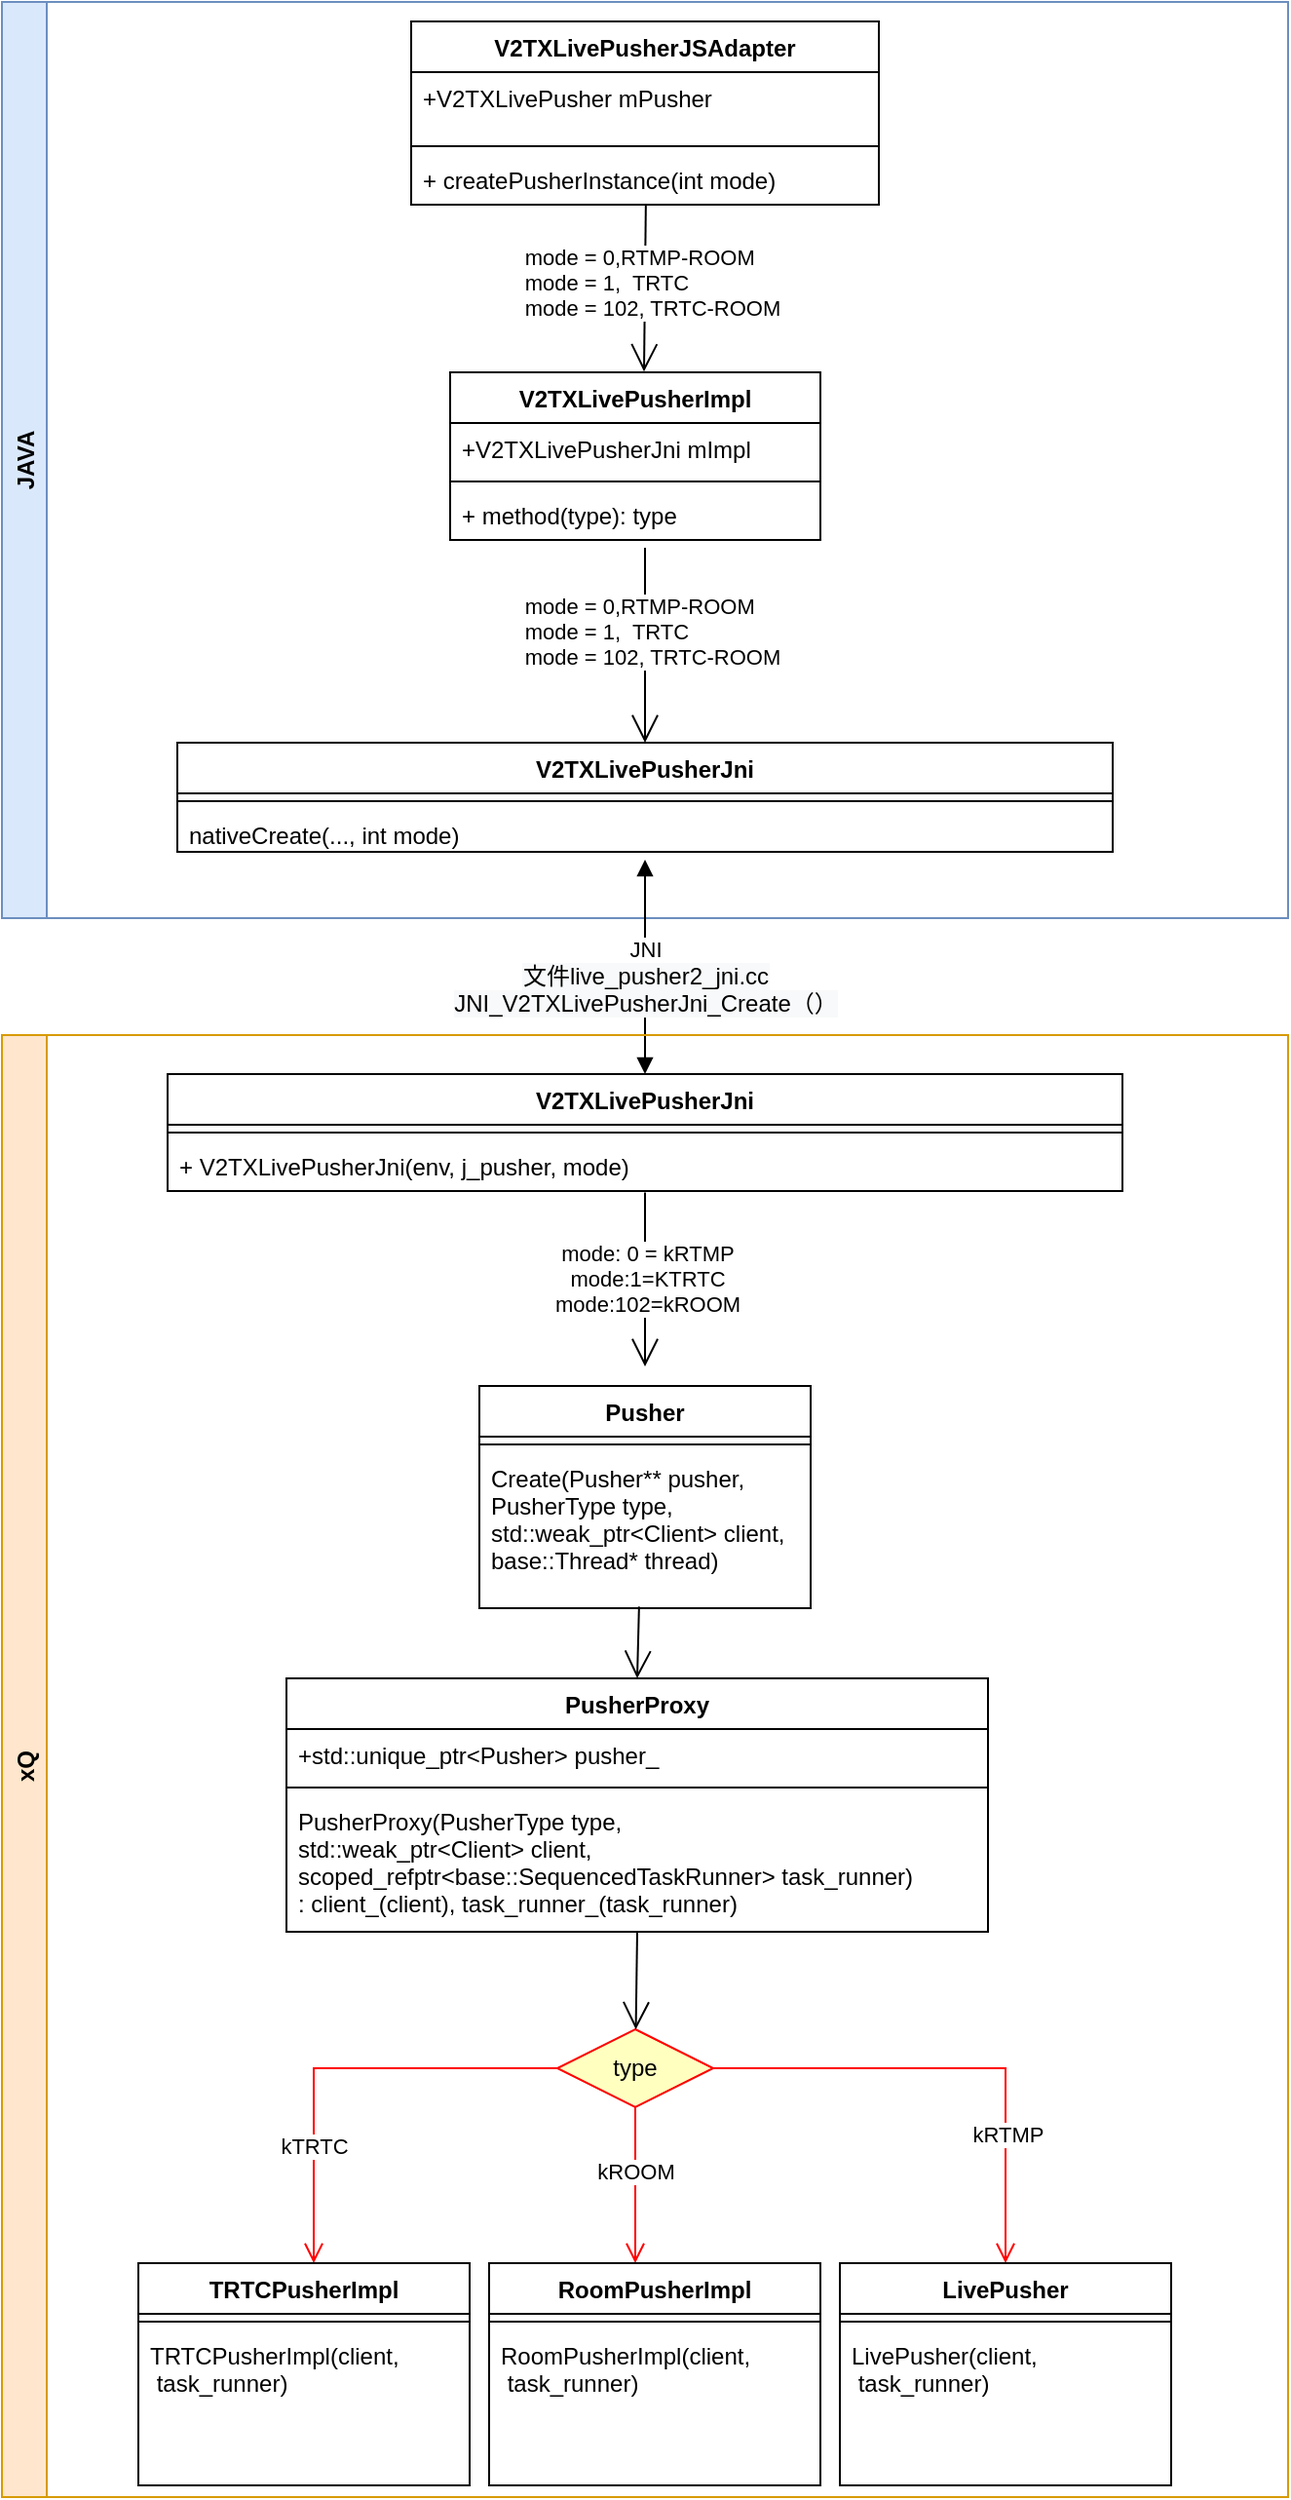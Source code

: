 <mxfile version="19.0.0" type="github">
  <diagram id="C5RBs43oDa-KdzZeNtuy" name="Page-1">
    <mxGraphModel dx="940" dy="614" grid="1" gridSize="10" guides="1" tooltips="1" connect="1" arrows="1" fold="1" page="1" pageScale="1" pageWidth="827" pageHeight="1169" math="0" shadow="0">
      <root>
        <mxCell id="WIyWlLk6GJQsqaUBKTNV-0" />
        <mxCell id="WIyWlLk6GJQsqaUBKTNV-1" parent="WIyWlLk6GJQsqaUBKTNV-0" />
        <mxCell id="IDjnJ62qDtEvt0z7PZGD-0" value="V2TXLivePusherJSAdapter" style="swimlane;fontStyle=1;align=center;verticalAlign=top;childLayout=stackLayout;horizontal=1;startSize=26;horizontalStack=0;resizeParent=1;resizeParentMax=0;resizeLast=0;collapsible=1;marginBottom=0;" parent="WIyWlLk6GJQsqaUBKTNV-1" vertex="1">
          <mxGeometry x="280" y="140" width="240" height="94" as="geometry" />
        </mxCell>
        <mxCell id="IDjnJ62qDtEvt0z7PZGD-1" value="+V2TXLivePusher                   mPusher" style="text;strokeColor=none;fillColor=none;align=left;verticalAlign=top;spacingLeft=4;spacingRight=4;overflow=hidden;rotatable=0;points=[[0,0.5],[1,0.5]];portConstraint=eastwest;" parent="IDjnJ62qDtEvt0z7PZGD-0" vertex="1">
          <mxGeometry y="26" width="240" height="34" as="geometry" />
        </mxCell>
        <mxCell id="IDjnJ62qDtEvt0z7PZGD-2" value="" style="line;strokeWidth=1;fillColor=none;align=left;verticalAlign=middle;spacingTop=-1;spacingLeft=3;spacingRight=3;rotatable=0;labelPosition=right;points=[];portConstraint=eastwest;" parent="IDjnJ62qDtEvt0z7PZGD-0" vertex="1">
          <mxGeometry y="60" width="240" height="8" as="geometry" />
        </mxCell>
        <mxCell id="IDjnJ62qDtEvt0z7PZGD-3" value="+ createPusherInstance(int mode)" style="text;strokeColor=none;fillColor=none;align=left;verticalAlign=top;spacingLeft=4;spacingRight=4;overflow=hidden;rotatable=0;points=[[0,0.5],[1,0.5]];portConstraint=eastwest;" parent="IDjnJ62qDtEvt0z7PZGD-0" vertex="1">
          <mxGeometry y="68" width="240" height="26" as="geometry" />
        </mxCell>
        <mxCell id="IDjnJ62qDtEvt0z7PZGD-4" value="V2TXLivePusherImpl" style="swimlane;fontStyle=1;align=center;verticalAlign=top;childLayout=stackLayout;horizontal=1;startSize=26;horizontalStack=0;resizeParent=1;resizeParentMax=0;resizeLast=0;collapsible=1;marginBottom=0;" parent="WIyWlLk6GJQsqaUBKTNV-1" vertex="1">
          <mxGeometry x="300" y="320" width="190" height="86" as="geometry" />
        </mxCell>
        <mxCell id="IDjnJ62qDtEvt0z7PZGD-5" value="+V2TXLivePusherJni mImpl" style="text;strokeColor=none;fillColor=none;align=left;verticalAlign=top;spacingLeft=4;spacingRight=4;overflow=hidden;rotatable=0;points=[[0,0.5],[1,0.5]];portConstraint=eastwest;" parent="IDjnJ62qDtEvt0z7PZGD-4" vertex="1">
          <mxGeometry y="26" width="190" height="26" as="geometry" />
        </mxCell>
        <mxCell id="IDjnJ62qDtEvt0z7PZGD-6" value="" style="line;strokeWidth=1;fillColor=none;align=left;verticalAlign=middle;spacingTop=-1;spacingLeft=3;spacingRight=3;rotatable=0;labelPosition=right;points=[];portConstraint=eastwest;" parent="IDjnJ62qDtEvt0z7PZGD-4" vertex="1">
          <mxGeometry y="52" width="190" height="8" as="geometry" />
        </mxCell>
        <mxCell id="IDjnJ62qDtEvt0z7PZGD-7" value="+ method(type): type" style="text;strokeColor=none;fillColor=none;align=left;verticalAlign=top;spacingLeft=4;spacingRight=4;overflow=hidden;rotatable=0;points=[[0,0.5],[1,0.5]];portConstraint=eastwest;" parent="IDjnJ62qDtEvt0z7PZGD-4" vertex="1">
          <mxGeometry y="60" width="190" height="26" as="geometry" />
        </mxCell>
        <mxCell id="IDjnJ62qDtEvt0z7PZGD-14" value="" style="endArrow=open;endFill=1;endSize=12;html=1;rounded=0;exitX=0.483;exitY=1.015;exitDx=0;exitDy=0;exitPerimeter=0;entryX=0.5;entryY=0;entryDx=0;entryDy=0;" parent="WIyWlLk6GJQsqaUBKTNV-1" edge="1">
          <mxGeometry width="160" relative="1" as="geometry">
            <mxPoint x="400.42" y="234" as="sourcePoint" />
            <mxPoint x="399.5" y="319.61" as="targetPoint" />
          </mxGeometry>
        </mxCell>
        <mxCell id="IDjnJ62qDtEvt0z7PZGD-15" value="&lt;div style=&quot;text-align: left&quot;&gt;mode = 0,RTMP-ROOM&amp;nbsp;&lt;/div&gt;&lt;div style=&quot;text-align: left&quot;&gt;mode = 1,&amp;nbsp; TRTC&lt;/div&gt;mode = 102, TRTC-ROOM&amp;nbsp;" style="edgeLabel;html=1;align=center;verticalAlign=middle;resizable=0;points=[];" parent="IDjnJ62qDtEvt0z7PZGD-14" vertex="1" connectable="0">
          <mxGeometry x="0.229" y="1" relative="1" as="geometry">
            <mxPoint x="4" y="-13" as="offset" />
          </mxGeometry>
        </mxCell>
        <mxCell id="IDjnJ62qDtEvt0z7PZGD-16" value="" style="endArrow=open;endFill=1;endSize=12;html=1;rounded=0;entryX=0.5;entryY=0;entryDx=0;entryDy=0;" parent="WIyWlLk6GJQsqaUBKTNV-1" target="IDjnJ62qDtEvt0z7PZGD-18" edge="1">
          <mxGeometry width="160" relative="1" as="geometry">
            <mxPoint x="400" y="410" as="sourcePoint" />
            <mxPoint x="399.5" y="505.61" as="targetPoint" />
          </mxGeometry>
        </mxCell>
        <mxCell id="IDjnJ62qDtEvt0z7PZGD-17" value="&lt;div style=&quot;text-align: left&quot;&gt;mode = 0,RTMP-ROOM&amp;nbsp;&lt;/div&gt;&lt;div style=&quot;text-align: left&quot;&gt;mode = 1,&amp;nbsp; TRTC&lt;/div&gt;mode = 102, TRTC-ROOM&amp;nbsp;" style="edgeLabel;html=1;align=center;verticalAlign=middle;resizable=0;points=[];" parent="IDjnJ62qDtEvt0z7PZGD-16" vertex="1" connectable="0">
          <mxGeometry x="0.229" y="1" relative="1" as="geometry">
            <mxPoint x="4" y="-19" as="offset" />
          </mxGeometry>
        </mxCell>
        <mxCell id="IDjnJ62qDtEvt0z7PZGD-18" value="V2TXLivePusherJni" style="swimlane;fontStyle=1;align=center;verticalAlign=top;childLayout=stackLayout;horizontal=1;startSize=26;horizontalStack=0;resizeParent=1;resizeParentMax=0;resizeLast=0;collapsible=1;marginBottom=0;" parent="WIyWlLk6GJQsqaUBKTNV-1" vertex="1">
          <mxGeometry x="160" y="510" width="480" height="56" as="geometry" />
        </mxCell>
        <mxCell id="IDjnJ62qDtEvt0z7PZGD-20" value="" style="line;strokeWidth=1;fillColor=none;align=left;verticalAlign=middle;spacingTop=-1;spacingLeft=3;spacingRight=3;rotatable=0;labelPosition=right;points=[];portConstraint=eastwest;" parent="IDjnJ62qDtEvt0z7PZGD-18" vertex="1">
          <mxGeometry y="26" width="480" height="8" as="geometry" />
        </mxCell>
        <mxCell id="IDjnJ62qDtEvt0z7PZGD-21" value="nativeCreate(..., int mode)" style="text;strokeColor=none;fillColor=none;align=left;verticalAlign=top;spacingLeft=4;spacingRight=4;overflow=hidden;rotatable=0;points=[[0,0.5],[1,0.5]];portConstraint=eastwest;" parent="IDjnJ62qDtEvt0z7PZGD-18" vertex="1">
          <mxGeometry y="34" width="480" height="22" as="geometry" />
        </mxCell>
        <mxCell id="IDjnJ62qDtEvt0z7PZGD-24" value="JAVA" style="swimlane;horizontal=0;fillColor=#dae8fc;strokeColor=#6c8ebf;" parent="WIyWlLk6GJQsqaUBKTNV-1" vertex="1">
          <mxGeometry x="70" y="130" width="660" height="470" as="geometry" />
        </mxCell>
        <mxCell id="IDjnJ62qDtEvt0z7PZGD-25" value="V2TXLivePusherJni" style="swimlane;fontStyle=1;align=center;verticalAlign=top;childLayout=stackLayout;horizontal=1;startSize=26;horizontalStack=0;resizeParent=1;resizeParentMax=0;resizeLast=0;collapsible=1;marginBottom=0;" parent="WIyWlLk6GJQsqaUBKTNV-1" vertex="1">
          <mxGeometry x="155" y="680" width="490" height="60" as="geometry" />
        </mxCell>
        <mxCell id="IDjnJ62qDtEvt0z7PZGD-27" value="" style="line;strokeWidth=1;fillColor=none;align=left;verticalAlign=middle;spacingTop=-1;spacingLeft=3;spacingRight=3;rotatable=0;labelPosition=right;points=[];portConstraint=eastwest;" parent="IDjnJ62qDtEvt0z7PZGD-25" vertex="1">
          <mxGeometry y="26" width="490" height="8" as="geometry" />
        </mxCell>
        <mxCell id="IDjnJ62qDtEvt0z7PZGD-28" value="+ V2TXLivePusherJni(env, j_pusher, mode)" style="text;strokeColor=none;fillColor=none;align=left;verticalAlign=top;spacingLeft=4;spacingRight=4;overflow=hidden;rotatable=0;points=[[0,0.5],[1,0.5]];portConstraint=eastwest;" parent="IDjnJ62qDtEvt0z7PZGD-25" vertex="1">
          <mxGeometry y="34" width="490" height="26" as="geometry" />
        </mxCell>
        <mxCell id="IDjnJ62qDtEvt0z7PZGD-29" value="" style="endArrow=block;startArrow=block;endFill=1;startFill=1;html=1;rounded=0;exitX=0.5;exitY=0;exitDx=0;exitDy=0;" parent="WIyWlLk6GJQsqaUBKTNV-1" source="IDjnJ62qDtEvt0z7PZGD-25" edge="1">
          <mxGeometry width="160" relative="1" as="geometry">
            <mxPoint x="370" y="640" as="sourcePoint" />
            <mxPoint x="400" y="570" as="targetPoint" />
          </mxGeometry>
        </mxCell>
        <mxCell id="IDjnJ62qDtEvt0z7PZGD-30" value="JNI&lt;br&gt;&lt;span style=&quot;font-size: 12px ; text-align: left ; background-color: rgb(248 , 249 , 250)&quot;&gt;文件live_pusher2_jni.cc&lt;br&gt;JNI_V2TXLivePusherJni_Create（）&lt;/span&gt;" style="edgeLabel;html=1;align=center;verticalAlign=middle;resizable=0;points=[];" parent="IDjnJ62qDtEvt0z7PZGD-29" vertex="1" connectable="0">
          <mxGeometry x="0.057" y="2" relative="1" as="geometry">
            <mxPoint x="2" y="8" as="offset" />
          </mxGeometry>
        </mxCell>
        <mxCell id="IDjnJ62qDtEvt0z7PZGD-36" value="" style="endArrow=open;endFill=1;endSize=12;html=1;rounded=0;exitX=0.5;exitY=1.031;exitDx=0;exitDy=0;exitPerimeter=0;" parent="WIyWlLk6GJQsqaUBKTNV-1" source="IDjnJ62qDtEvt0z7PZGD-28" edge="1">
          <mxGeometry width="160" relative="1" as="geometry">
            <mxPoint x="310" y="820" as="sourcePoint" />
            <mxPoint x="400" y="830" as="targetPoint" />
          </mxGeometry>
        </mxCell>
        <mxCell id="IDjnJ62qDtEvt0z7PZGD-38" value="&lt;span style=&quot;text-align: left&quot;&gt;mode: 0 = kRTMP&lt;/span&gt;&lt;br style=&quot;text-align: left&quot;&gt;&lt;span style=&quot;text-align: left&quot;&gt;mode:1=KTRTC&lt;/span&gt;&lt;br style=&quot;text-align: left&quot;&gt;&lt;div style=&quot;text-align: left&quot;&gt;mode:102=kROOM&lt;/div&gt;" style="edgeLabel;html=1;align=center;verticalAlign=middle;resizable=0;points=[];" parent="IDjnJ62qDtEvt0z7PZGD-36" vertex="1" connectable="0">
          <mxGeometry x="-0.013" y="1" relative="1" as="geometry">
            <mxPoint as="offset" />
          </mxGeometry>
        </mxCell>
        <mxCell id="IDjnJ62qDtEvt0z7PZGD-51" value="type" style="rhombus;whiteSpace=wrap;html=1;fillColor=#ffffc0;strokeColor=#ff0000;" parent="WIyWlLk6GJQsqaUBKTNV-1" vertex="1">
          <mxGeometry x="355" y="1170" width="80" height="40" as="geometry" />
        </mxCell>
        <mxCell id="IDjnJ62qDtEvt0z7PZGD-52" value="" style="edgeStyle=orthogonalEdgeStyle;html=1;align=left;verticalAlign=bottom;endArrow=open;endSize=8;strokeColor=#ff0000;rounded=0;entryX=0.5;entryY=0;entryDx=0;entryDy=0;" parent="WIyWlLk6GJQsqaUBKTNV-1" source="IDjnJ62qDtEvt0z7PZGD-51" target="IDjnJ62qDtEvt0z7PZGD-65" edge="1">
          <mxGeometry x="-1" relative="1" as="geometry">
            <mxPoint x="570" y="1290" as="targetPoint" />
            <Array as="points">
              <mxPoint x="585" y="1190" />
            </Array>
          </mxGeometry>
        </mxCell>
        <mxCell id="IDjnJ62qDtEvt0z7PZGD-58" value="kRTMP" style="edgeLabel;html=1;align=center;verticalAlign=middle;resizable=0;points=[];" parent="IDjnJ62qDtEvt0z7PZGD-52" vertex="1" connectable="0">
          <mxGeometry x="0.472" y="1" relative="1" as="geometry">
            <mxPoint as="offset" />
          </mxGeometry>
        </mxCell>
        <mxCell id="IDjnJ62qDtEvt0z7PZGD-53" value="" style="edgeStyle=orthogonalEdgeStyle;html=1;align=left;verticalAlign=top;endArrow=open;endSize=8;strokeColor=#ff0000;rounded=0;" parent="WIyWlLk6GJQsqaUBKTNV-1" source="IDjnJ62qDtEvt0z7PZGD-51" edge="1">
          <mxGeometry x="-1" y="-22" relative="1" as="geometry">
            <mxPoint x="230" y="1290" as="targetPoint" />
            <Array as="points">
              <mxPoint x="230" y="1190" />
              <mxPoint x="230" y="1280" />
            </Array>
            <mxPoint x="12" y="-20" as="offset" />
          </mxGeometry>
        </mxCell>
        <mxCell id="IDjnJ62qDtEvt0z7PZGD-56" value="kTRTC" style="edgeLabel;html=1;align=center;verticalAlign=middle;resizable=0;points=[];" parent="IDjnJ62qDtEvt0z7PZGD-53" vertex="1" connectable="0">
          <mxGeometry x="0.467" relative="1" as="geometry">
            <mxPoint as="offset" />
          </mxGeometry>
        </mxCell>
        <mxCell id="IDjnJ62qDtEvt0z7PZGD-54" value="" style="edgeStyle=orthogonalEdgeStyle;html=1;align=left;verticalAlign=bottom;endArrow=open;endSize=8;strokeColor=#ff0000;rounded=0;exitX=0.5;exitY=1;exitDx=0;exitDy=0;" parent="WIyWlLk6GJQsqaUBKTNV-1" source="IDjnJ62qDtEvt0z7PZGD-51" edge="1">
          <mxGeometry x="-1" relative="1" as="geometry">
            <mxPoint x="395" y="1290" as="targetPoint" />
            <mxPoint x="445" y="1200" as="sourcePoint" />
          </mxGeometry>
        </mxCell>
        <mxCell id="IDjnJ62qDtEvt0z7PZGD-57" value="kROOM" style="edgeLabel;html=1;align=center;verticalAlign=middle;resizable=0;points=[];" parent="IDjnJ62qDtEvt0z7PZGD-54" vertex="1" connectable="0">
          <mxGeometry x="-0.175" relative="1" as="geometry">
            <mxPoint as="offset" />
          </mxGeometry>
        </mxCell>
        <mxCell id="IDjnJ62qDtEvt0z7PZGD-55" value="" style="endArrow=open;endFill=1;endSize=12;html=1;rounded=0;exitX=0.5;exitY=1;exitDx=0;exitDy=0;exitPerimeter=0;" parent="WIyWlLk6GJQsqaUBKTNV-1" source="IDjnJ62qDtEvt0z7PZGD-46" target="IDjnJ62qDtEvt0z7PZGD-51" edge="1">
          <mxGeometry width="160" relative="1" as="geometry">
            <mxPoint x="310" y="1230" as="sourcePoint" />
            <mxPoint x="470" y="1230" as="targetPoint" />
          </mxGeometry>
        </mxCell>
        <mxCell id="IDjnJ62qDtEvt0z7PZGD-59" value="TRTCPusherImpl" style="swimlane;fontStyle=1;align=center;verticalAlign=top;childLayout=stackLayout;horizontal=1;startSize=26;horizontalStack=0;resizeParent=1;resizeParentMax=0;resizeLast=0;collapsible=1;marginBottom=0;" parent="WIyWlLk6GJQsqaUBKTNV-1" vertex="1">
          <mxGeometry x="140" y="1290" width="170" height="114" as="geometry" />
        </mxCell>
        <mxCell id="IDjnJ62qDtEvt0z7PZGD-60" value="" style="line;strokeWidth=1;fillColor=none;align=left;verticalAlign=middle;spacingTop=-1;spacingLeft=3;spacingRight=3;rotatable=0;labelPosition=right;points=[];portConstraint=eastwest;" parent="IDjnJ62qDtEvt0z7PZGD-59" vertex="1">
          <mxGeometry y="26" width="170" height="8" as="geometry" />
        </mxCell>
        <mxCell id="IDjnJ62qDtEvt0z7PZGD-61" value="TRTCPusherImpl(client,&#xa; task_runner)" style="text;strokeColor=none;fillColor=none;align=left;verticalAlign=top;spacingLeft=4;spacingRight=4;overflow=hidden;rotatable=0;points=[[0,0.5],[1,0.5]];portConstraint=eastwest;" parent="IDjnJ62qDtEvt0z7PZGD-59" vertex="1">
          <mxGeometry y="34" width="170" height="80" as="geometry" />
        </mxCell>
        <mxCell id="IDjnJ62qDtEvt0z7PZGD-62" value="RoomPusherImpl" style="swimlane;fontStyle=1;align=center;verticalAlign=top;childLayout=stackLayout;horizontal=1;startSize=26;horizontalStack=0;resizeParent=1;resizeParentMax=0;resizeLast=0;collapsible=1;marginBottom=0;" parent="WIyWlLk6GJQsqaUBKTNV-1" vertex="1">
          <mxGeometry x="320" y="1290" width="170" height="114" as="geometry" />
        </mxCell>
        <mxCell id="IDjnJ62qDtEvt0z7PZGD-63" value="" style="line;strokeWidth=1;fillColor=none;align=left;verticalAlign=middle;spacingTop=-1;spacingLeft=3;spacingRight=3;rotatable=0;labelPosition=right;points=[];portConstraint=eastwest;" parent="IDjnJ62qDtEvt0z7PZGD-62" vertex="1">
          <mxGeometry y="26" width="170" height="8" as="geometry" />
        </mxCell>
        <mxCell id="IDjnJ62qDtEvt0z7PZGD-64" value="RoomPusherImpl(client,&#xa; task_runner)" style="text;strokeColor=none;fillColor=none;align=left;verticalAlign=top;spacingLeft=4;spacingRight=4;overflow=hidden;rotatable=0;points=[[0,0.5],[1,0.5]];portConstraint=eastwest;" parent="IDjnJ62qDtEvt0z7PZGD-62" vertex="1">
          <mxGeometry y="34" width="170" height="80" as="geometry" />
        </mxCell>
        <mxCell id="IDjnJ62qDtEvt0z7PZGD-65" value="LivePusher" style="swimlane;fontStyle=1;align=center;verticalAlign=top;childLayout=stackLayout;horizontal=1;startSize=26;horizontalStack=0;resizeParent=1;resizeParentMax=0;resizeLast=0;collapsible=1;marginBottom=0;" parent="WIyWlLk6GJQsqaUBKTNV-1" vertex="1">
          <mxGeometry x="500" y="1290" width="170" height="114" as="geometry" />
        </mxCell>
        <mxCell id="IDjnJ62qDtEvt0z7PZGD-66" value="" style="line;strokeWidth=1;fillColor=none;align=left;verticalAlign=middle;spacingTop=-1;spacingLeft=3;spacingRight=3;rotatable=0;labelPosition=right;points=[];portConstraint=eastwest;" parent="IDjnJ62qDtEvt0z7PZGD-65" vertex="1">
          <mxGeometry y="26" width="170" height="8" as="geometry" />
        </mxCell>
        <mxCell id="IDjnJ62qDtEvt0z7PZGD-67" value="LivePusher(client,&#xa; task_runner)" style="text;strokeColor=none;fillColor=none;align=left;verticalAlign=top;spacingLeft=4;spacingRight=4;overflow=hidden;rotatable=0;points=[[0,0.5],[1,0.5]];portConstraint=eastwest;" parent="IDjnJ62qDtEvt0z7PZGD-65" vertex="1">
          <mxGeometry y="34" width="170" height="80" as="geometry" />
        </mxCell>
        <mxCell id="IDjnJ62qDtEvt0z7PZGD-68" value="xQ" style="swimlane;horizontal=0;fillColor=#ffe6cc;strokeColor=#d79b00;" parent="WIyWlLk6GJQsqaUBKTNV-1" vertex="1">
          <mxGeometry x="70" y="660" width="660" height="750" as="geometry" />
        </mxCell>
        <mxCell id="IDjnJ62qDtEvt0z7PZGD-43" value="PusherProxy" style="swimlane;fontStyle=1;align=center;verticalAlign=top;childLayout=stackLayout;horizontal=1;startSize=26;horizontalStack=0;resizeParent=1;resizeParentMax=0;resizeLast=0;collapsible=1;marginBottom=0;" parent="IDjnJ62qDtEvt0z7PZGD-68" vertex="1">
          <mxGeometry x="146" y="330" width="360" height="130" as="geometry" />
        </mxCell>
        <mxCell id="IDjnJ62qDtEvt0z7PZGD-44" value="+std::unique_ptr&lt;Pusher&gt; pusher_" style="text;strokeColor=none;fillColor=none;align=left;verticalAlign=top;spacingLeft=4;spacingRight=4;overflow=hidden;rotatable=0;points=[[0,0.5],[1,0.5]];portConstraint=eastwest;" parent="IDjnJ62qDtEvt0z7PZGD-43" vertex="1">
          <mxGeometry y="26" width="360" height="26" as="geometry" />
        </mxCell>
        <mxCell id="IDjnJ62qDtEvt0z7PZGD-45" value="" style="line;strokeWidth=1;fillColor=none;align=left;verticalAlign=middle;spacingTop=-1;spacingLeft=3;spacingRight=3;rotatable=0;labelPosition=right;points=[];portConstraint=eastwest;" parent="IDjnJ62qDtEvt0z7PZGD-43" vertex="1">
          <mxGeometry y="52" width="360" height="8" as="geometry" />
        </mxCell>
        <mxCell id="IDjnJ62qDtEvt0z7PZGD-46" value="PusherProxy(PusherType type,&#xa;                         std::weak_ptr&lt;Client&gt; client,&#xa;                         scoped_refptr&lt;base::SequencedTaskRunner&gt; task_runner)&#xa;    : client_(client), task_runner_(task_runner)" style="text;strokeColor=none;fillColor=none;align=left;verticalAlign=top;spacingLeft=4;spacingRight=4;overflow=hidden;rotatable=0;points=[[0,0.5],[1,0.5]];portConstraint=eastwest;" parent="IDjnJ62qDtEvt0z7PZGD-43" vertex="1">
          <mxGeometry y="60" width="360" height="70" as="geometry" />
        </mxCell>
        <mxCell id="IDjnJ62qDtEvt0z7PZGD-32" value="Pusher" style="swimlane;fontStyle=1;align=center;verticalAlign=top;childLayout=stackLayout;horizontal=1;startSize=26;horizontalStack=0;resizeParent=1;resizeParentMax=0;resizeLast=0;collapsible=1;marginBottom=0;" parent="IDjnJ62qDtEvt0z7PZGD-68" vertex="1">
          <mxGeometry x="245" y="180" width="170" height="114" as="geometry" />
        </mxCell>
        <mxCell id="IDjnJ62qDtEvt0z7PZGD-34" value="" style="line;strokeWidth=1;fillColor=none;align=left;verticalAlign=middle;spacingTop=-1;spacingLeft=3;spacingRight=3;rotatable=0;labelPosition=right;points=[];portConstraint=eastwest;" parent="IDjnJ62qDtEvt0z7PZGD-32" vertex="1">
          <mxGeometry y="26" width="170" height="8" as="geometry" />
        </mxCell>
        <mxCell id="IDjnJ62qDtEvt0z7PZGD-35" value="Create(Pusher** pusher,&#xa;                    PusherType type,&#xa;                    std::weak_ptr&lt;Client&gt; client,&#xa;                    base::Thread* thread)" style="text;strokeColor=none;fillColor=none;align=left;verticalAlign=top;spacingLeft=4;spacingRight=4;overflow=hidden;rotatable=0;points=[[0,0.5],[1,0.5]];portConstraint=eastwest;" parent="IDjnJ62qDtEvt0z7PZGD-32" vertex="1">
          <mxGeometry y="34" width="170" height="80" as="geometry" />
        </mxCell>
        <mxCell id="IDjnJ62qDtEvt0z7PZGD-47" value="" style="endArrow=open;endFill=1;endSize=12;html=1;rounded=0;exitX=0.482;exitY=0.99;exitDx=0;exitDy=0;exitPerimeter=0;entryX=0.5;entryY=0;entryDx=0;entryDy=0;" parent="IDjnJ62qDtEvt0z7PZGD-68" source="IDjnJ62qDtEvt0z7PZGD-35" target="IDjnJ62qDtEvt0z7PZGD-43" edge="1">
          <mxGeometry width="160" relative="1" as="geometry">
            <mxPoint x="240" y="420" as="sourcePoint" />
            <mxPoint x="400" y="420" as="targetPoint" />
          </mxGeometry>
        </mxCell>
      </root>
    </mxGraphModel>
  </diagram>
</mxfile>
